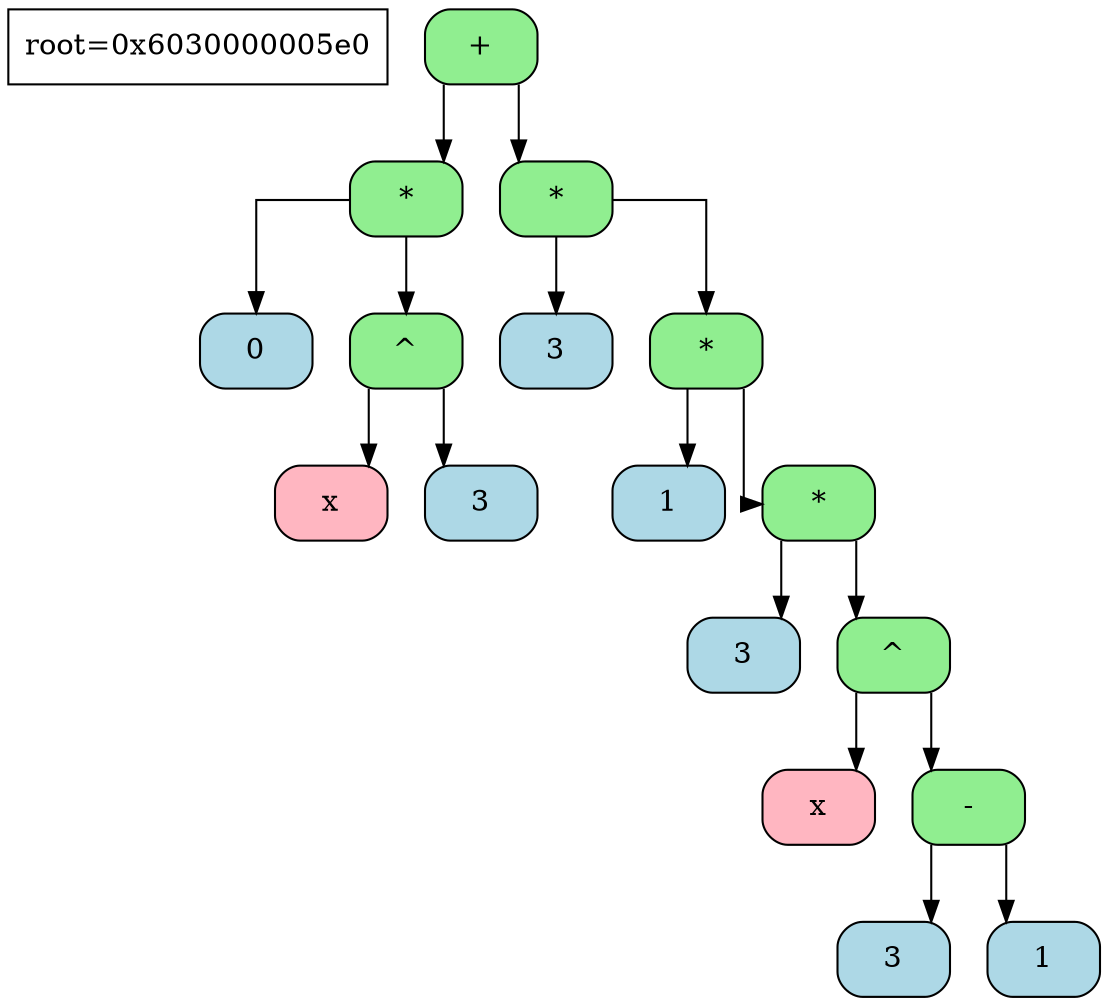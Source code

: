 digraph tree{
    node[shape=record,fontsize=14];
    splines=ortho
    info[label="root=0x6030000005e0"]

  	node0x6030000005e0[shape=Mrecord,style="rounded,filled",fillcolor="lightgreen",label="+"]
	node0x6030000005e0->node0x6030000005b0
	node0x6030000005b0[shape=Mrecord,style="rounded,filled",fillcolor="lightgreen",label="*"]
	node0x6030000005b0->node0x603000000580
	node0x603000000580[shape=Mrecord,style="rounded,filled",fillcolor="lightblue",label="0"]
	node0x603000000580[shape=Mrecord,style="rounded,filled",fillcolor="lightblue",label="0"]
	node0x6030000005b0[shape=Mrecord,style="rounded,filled",fillcolor="lightgreen",label="*"]
	node0x6030000005b0->node0x603000000550
	node0x603000000550[shape=Mrecord,style="rounded,filled",fillcolor="lightgreen",label="^"]
	node0x603000000550->node0x603000000520
	node0x603000000520[shape=Mrecord,style="rounded,filled",fillcolor="lightpink",label="x"]
	node0x603000000520[shape=Mrecord,style="rounded,filled",fillcolor="lightpink",label="x"]
	node0x603000000550[shape=Mrecord,style="rounded,filled",fillcolor="lightgreen",label="^"]
	node0x603000000550->node0x6030000004f0
	node0x6030000004f0[shape=Mrecord,style="rounded,filled",fillcolor="lightblue",label="3"]
	node0x6030000004f0[shape=Mrecord,style="rounded,filled",fillcolor="lightblue",label="3"]
	node0x6030000005e0[shape=Mrecord,style="rounded,filled",fillcolor="lightgreen",label="+"]
	node0x6030000005e0->node0x6030000004c0
	node0x6030000004c0[shape=Mrecord,style="rounded,filled",fillcolor="lightgreen",label="*"]
	node0x6030000004c0->node0x603000000490
	node0x603000000490[shape=Mrecord,style="rounded,filled",fillcolor="lightblue",label="3"]
	node0x603000000490[shape=Mrecord,style="rounded,filled",fillcolor="lightblue",label="3"]
	node0x6030000004c0[shape=Mrecord,style="rounded,filled",fillcolor="lightgreen",label="*"]
	node0x6030000004c0->node0x603000000460
	node0x603000000460[shape=Mrecord,style="rounded,filled",fillcolor="lightgreen",label="*"]
	node0x603000000460->node0x603000000430
	node0x603000000430[shape=Mrecord,style="rounded,filled",fillcolor="lightblue",label="1"]
	node0x603000000430[shape=Mrecord,style="rounded,filled",fillcolor="lightblue",label="1"]
	node0x603000000460[shape=Mrecord,style="rounded,filled",fillcolor="lightgreen",label="*"]
	node0x603000000460->node0x603000000400
	node0x603000000400[shape=Mrecord,style="rounded,filled",fillcolor="lightgreen",label="*"]
	node0x603000000400->node0x6030000003d0
	node0x6030000003d0[shape=Mrecord,style="rounded,filled",fillcolor="lightblue",label="3"]
	node0x6030000003d0[shape=Mrecord,style="rounded,filled",fillcolor="lightblue",label="3"]
	node0x603000000400[shape=Mrecord,style="rounded,filled",fillcolor="lightgreen",label="*"]
	node0x603000000400->node0x6030000003a0
	node0x6030000003a0[shape=Mrecord,style="rounded,filled",fillcolor="lightgreen",label="^"]
	node0x6030000003a0->node0x603000000370
	node0x603000000370[shape=Mrecord,style="rounded,filled",fillcolor="lightpink",label="x"]
	node0x603000000370[shape=Mrecord,style="rounded,filled",fillcolor="lightpink",label="x"]
	node0x6030000003a0[shape=Mrecord,style="rounded,filled",fillcolor="lightgreen",label="^"]
	node0x6030000003a0->node0x603000000340
	node0x603000000340[shape=Mrecord,style="rounded,filled",fillcolor="lightgreen",label="-"]
	node0x603000000340->node0x603000000310
	node0x603000000310[shape=Mrecord,style="rounded,filled",fillcolor="lightblue",label="3"]
	node0x603000000310[shape=Mrecord,style="rounded,filled",fillcolor="lightblue",label="3"]
	node0x603000000340[shape=Mrecord,style="rounded,filled",fillcolor="lightgreen",label="-"]
	node0x603000000340->node0x6030000002e0
	node0x6030000002e0[shape=Mrecord,style="rounded,filled",fillcolor="lightblue",label="1"]
	node0x6030000002e0[shape=Mrecord,style="rounded,filled",fillcolor="lightblue",label="1"]

}